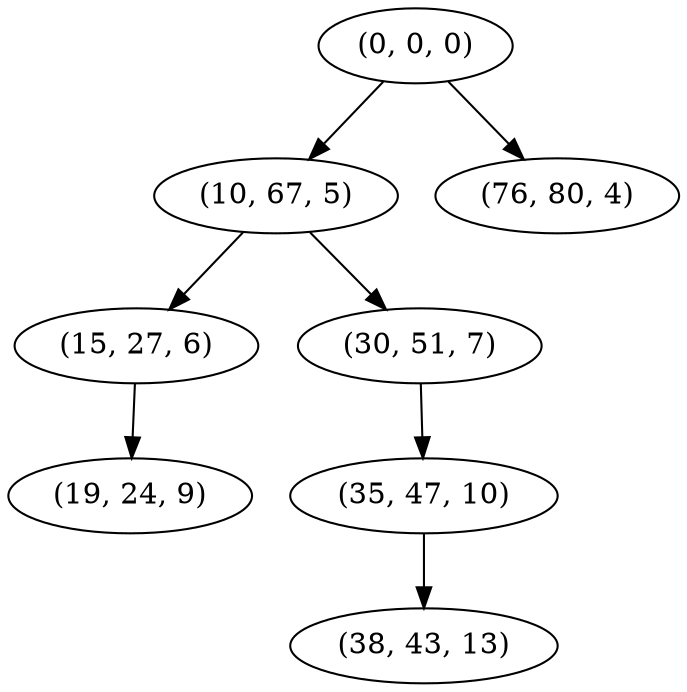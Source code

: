 digraph tree {
    "(0, 0, 0)";
    "(10, 67, 5)";
    "(15, 27, 6)";
    "(19, 24, 9)";
    "(30, 51, 7)";
    "(35, 47, 10)";
    "(38, 43, 13)";
    "(76, 80, 4)";
    "(0, 0, 0)" -> "(10, 67, 5)";
    "(0, 0, 0)" -> "(76, 80, 4)";
    "(10, 67, 5)" -> "(15, 27, 6)";
    "(10, 67, 5)" -> "(30, 51, 7)";
    "(15, 27, 6)" -> "(19, 24, 9)";
    "(30, 51, 7)" -> "(35, 47, 10)";
    "(35, 47, 10)" -> "(38, 43, 13)";
}

